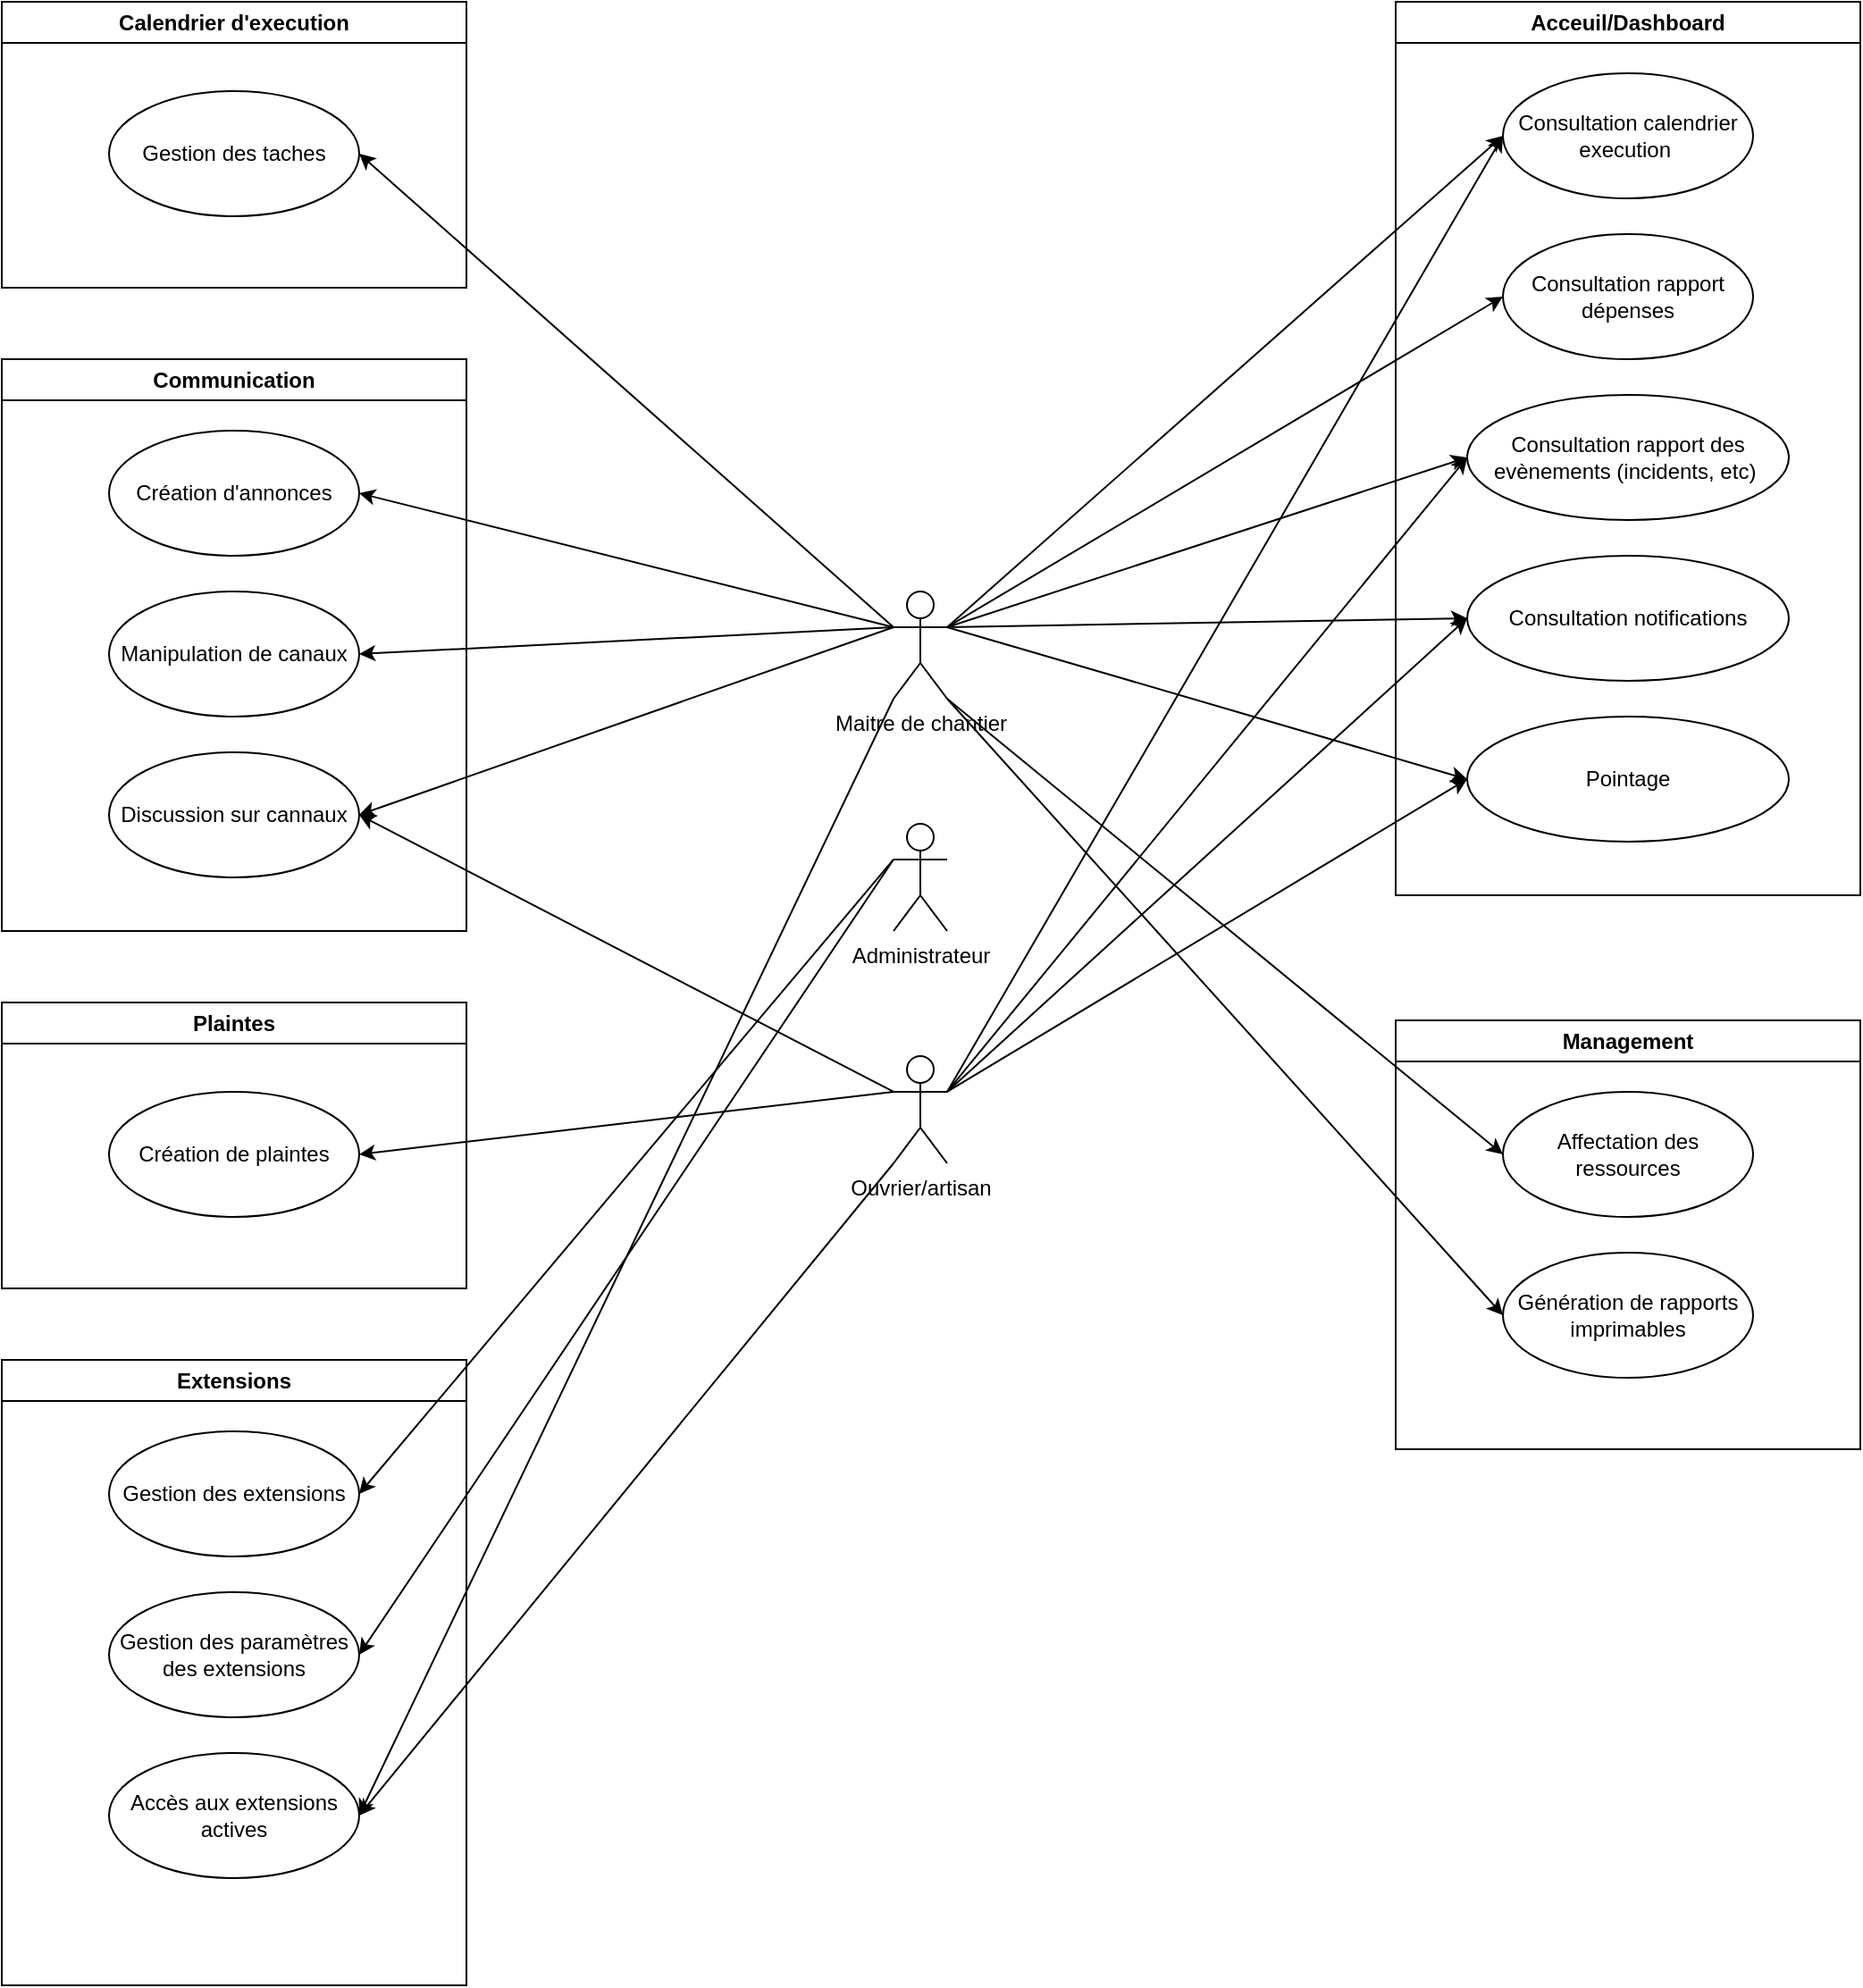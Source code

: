 <mxfile version="24.1.0" type="device">
  <diagram name="Page-1" id="xSXk_mQy7-YViP4SF2ss">
    <mxGraphModel dx="1877" dy="669" grid="1" gridSize="10" guides="1" tooltips="1" connect="1" arrows="1" fold="1" page="1" pageScale="1" pageWidth="827" pageHeight="1169" math="0" shadow="0">
      <root>
        <mxCell id="0" />
        <mxCell id="1" parent="0" />
        <mxCell id="HXB_lvXoreUXw-FKg08y-7" style="rounded=0;orthogonalLoop=1;jettySize=auto;html=1;exitX=1;exitY=0.333;exitDx=0;exitDy=0;exitPerimeter=0;entryX=0;entryY=0.5;entryDx=0;entryDy=0;" parent="1" source="HXB_lvXoreUXw-FKg08y-1" target="HXB_lvXoreUXw-FKg08y-6" edge="1">
          <mxGeometry relative="1" as="geometry" />
        </mxCell>
        <mxCell id="HXB_lvXoreUXw-FKg08y-10" style="rounded=0;orthogonalLoop=1;jettySize=auto;html=1;exitX=1;exitY=0.333;exitDx=0;exitDy=0;exitPerimeter=0;entryX=0;entryY=0.5;entryDx=0;entryDy=0;" parent="1" source="HXB_lvXoreUXw-FKg08y-1" target="HXB_lvXoreUXw-FKg08y-8" edge="1">
          <mxGeometry relative="1" as="geometry" />
        </mxCell>
        <mxCell id="HXB_lvXoreUXw-FKg08y-11" style="rounded=0;orthogonalLoop=1;jettySize=auto;html=1;exitX=1;exitY=0.333;exitDx=0;exitDy=0;exitPerimeter=0;entryX=0;entryY=0.5;entryDx=0;entryDy=0;" parent="1" source="HXB_lvXoreUXw-FKg08y-1" target="HXB_lvXoreUXw-FKg08y-9" edge="1">
          <mxGeometry relative="1" as="geometry" />
        </mxCell>
        <mxCell id="HXB_lvXoreUXw-FKg08y-15" style="rounded=0;orthogonalLoop=1;jettySize=auto;html=1;exitX=0;exitY=0.333;exitDx=0;exitDy=0;exitPerimeter=0;entryX=1;entryY=0.5;entryDx=0;entryDy=0;" parent="1" source="HXB_lvXoreUXw-FKg08y-1" target="HXB_lvXoreUXw-FKg08y-13" edge="1">
          <mxGeometry relative="1" as="geometry" />
        </mxCell>
        <mxCell id="HXB_lvXoreUXw-FKg08y-20" style="rounded=0;orthogonalLoop=1;jettySize=auto;html=1;exitX=0;exitY=0.333;exitDx=0;exitDy=0;exitPerimeter=0;entryX=1;entryY=0.5;entryDx=0;entryDy=0;" parent="1" source="HXB_lvXoreUXw-FKg08y-1" target="HXB_lvXoreUXw-FKg08y-17" edge="1">
          <mxGeometry relative="1" as="geometry" />
        </mxCell>
        <mxCell id="HXB_lvXoreUXw-FKg08y-21" style="rounded=0;orthogonalLoop=1;jettySize=auto;html=1;exitX=0;exitY=0.333;exitDx=0;exitDy=0;exitPerimeter=0;entryX=1;entryY=0.5;entryDx=0;entryDy=0;" parent="1" source="HXB_lvXoreUXw-FKg08y-1" target="HXB_lvXoreUXw-FKg08y-18" edge="1">
          <mxGeometry relative="1" as="geometry" />
        </mxCell>
        <mxCell id="HXB_lvXoreUXw-FKg08y-24" style="rounded=0;orthogonalLoop=1;jettySize=auto;html=1;exitX=0;exitY=0.333;exitDx=0;exitDy=0;exitPerimeter=0;entryX=1;entryY=0.5;entryDx=0;entryDy=0;" parent="1" source="HXB_lvXoreUXw-FKg08y-1" target="HXB_lvXoreUXw-FKg08y-23" edge="1">
          <mxGeometry relative="1" as="geometry" />
        </mxCell>
        <mxCell id="HXB_lvXoreUXw-FKg08y-30" style="rounded=0;orthogonalLoop=1;jettySize=auto;html=1;exitX=1;exitY=0.333;exitDx=0;exitDy=0;exitPerimeter=0;entryX=0;entryY=0.5;entryDx=0;entryDy=0;" parent="1" source="HXB_lvXoreUXw-FKg08y-1" target="HXB_lvXoreUXw-FKg08y-29" edge="1">
          <mxGeometry relative="1" as="geometry" />
        </mxCell>
        <mxCell id="vcAusFXPMB0MK-K-Kp1G-4" style="rounded=0;orthogonalLoop=1;jettySize=auto;html=1;exitX=1;exitY=1;exitDx=0;exitDy=0;exitPerimeter=0;entryX=0;entryY=0.5;entryDx=0;entryDy=0;" parent="1" source="HXB_lvXoreUXw-FKg08y-1" target="vcAusFXPMB0MK-K-Kp1G-2" edge="1">
          <mxGeometry relative="1" as="geometry" />
        </mxCell>
        <mxCell id="vcAusFXPMB0MK-K-Kp1G-12" style="rounded=0;orthogonalLoop=1;jettySize=auto;html=1;exitX=0;exitY=1;exitDx=0;exitDy=0;exitPerimeter=0;entryX=1;entryY=0.5;entryDx=0;entryDy=0;" parent="1" source="HXB_lvXoreUXw-FKg08y-1" target="vcAusFXPMB0MK-K-Kp1G-9" edge="1">
          <mxGeometry relative="1" as="geometry" />
        </mxCell>
        <mxCell id="_xxa8G0hbBn4S-EBgP4v-3" style="rounded=0;orthogonalLoop=1;jettySize=auto;html=1;exitX=1;exitY=1;exitDx=0;exitDy=0;exitPerimeter=0;entryX=0;entryY=0.5;entryDx=0;entryDy=0;" edge="1" parent="1" source="HXB_lvXoreUXw-FKg08y-1" target="_xxa8G0hbBn4S-EBgP4v-2">
          <mxGeometry relative="1" as="geometry" />
        </mxCell>
        <mxCell id="_xxa8G0hbBn4S-EBgP4v-12" style="rounded=0;orthogonalLoop=1;jettySize=auto;html=1;exitX=1;exitY=0.333;exitDx=0;exitDy=0;exitPerimeter=0;entryX=0;entryY=0.5;entryDx=0;entryDy=0;" edge="1" parent="1" source="HXB_lvXoreUXw-FKg08y-1" target="_xxa8G0hbBn4S-EBgP4v-10">
          <mxGeometry relative="1" as="geometry" />
        </mxCell>
        <mxCell id="HXB_lvXoreUXw-FKg08y-1" value="Maitre de chantier" style="shape=umlActor;verticalLabelPosition=bottom;verticalAlign=top;html=1;outlineConnect=0;" parent="1" vertex="1">
          <mxGeometry x="399" y="330" width="30" height="60" as="geometry" />
        </mxCell>
        <mxCell id="HXB_lvXoreUXw-FKg08y-5" value="Acceuil/Dashboard" style="swimlane;whiteSpace=wrap;html=1;" parent="1" vertex="1">
          <mxGeometry x="680" width="260" height="500" as="geometry" />
        </mxCell>
        <mxCell id="HXB_lvXoreUXw-FKg08y-6" value="Consultation calendrier execution&amp;nbsp;" style="ellipse;whiteSpace=wrap;html=1;" parent="HXB_lvXoreUXw-FKg08y-5" vertex="1">
          <mxGeometry x="60" y="40" width="140" height="70" as="geometry" />
        </mxCell>
        <mxCell id="HXB_lvXoreUXw-FKg08y-8" value="Consultation rapport dépenses" style="ellipse;whiteSpace=wrap;html=1;" parent="HXB_lvXoreUXw-FKg08y-5" vertex="1">
          <mxGeometry x="60" y="130" width="140" height="70" as="geometry" />
        </mxCell>
        <mxCell id="HXB_lvXoreUXw-FKg08y-9" value="Consultation rapport des evènements (incidents, etc)&amp;nbsp;" style="ellipse;whiteSpace=wrap;html=1;" parent="HXB_lvXoreUXw-FKg08y-5" vertex="1">
          <mxGeometry x="40" y="220" width="180" height="70" as="geometry" />
        </mxCell>
        <mxCell id="HXB_lvXoreUXw-FKg08y-29" value="Consultation notifications" style="ellipse;whiteSpace=wrap;html=1;" parent="HXB_lvXoreUXw-FKg08y-5" vertex="1">
          <mxGeometry x="40" y="310" width="180" height="70" as="geometry" />
        </mxCell>
        <mxCell id="_xxa8G0hbBn4S-EBgP4v-10" value="Pointage" style="ellipse;whiteSpace=wrap;html=1;" vertex="1" parent="HXB_lvXoreUXw-FKg08y-5">
          <mxGeometry x="40" y="400" width="180" height="70" as="geometry" />
        </mxCell>
        <mxCell id="HXB_lvXoreUXw-FKg08y-12" value="Calendrier d&#39;execution" style="swimlane;whiteSpace=wrap;html=1;" parent="1" vertex="1">
          <mxGeometry x="-100" width="260" height="160" as="geometry" />
        </mxCell>
        <mxCell id="HXB_lvXoreUXw-FKg08y-13" value="Gestion des taches" style="ellipse;whiteSpace=wrap;html=1;" parent="HXB_lvXoreUXw-FKg08y-12" vertex="1">
          <mxGeometry x="60" y="50" width="140" height="70" as="geometry" />
        </mxCell>
        <mxCell id="HXB_lvXoreUXw-FKg08y-16" value="Communication" style="swimlane;whiteSpace=wrap;html=1;" parent="1" vertex="1">
          <mxGeometry x="-100" y="200" width="260" height="320" as="geometry" />
        </mxCell>
        <mxCell id="HXB_lvXoreUXw-FKg08y-17" value="Création d&#39;annonces" style="ellipse;whiteSpace=wrap;html=1;" parent="HXB_lvXoreUXw-FKg08y-16" vertex="1">
          <mxGeometry x="60" y="40" width="140" height="70" as="geometry" />
        </mxCell>
        <mxCell id="HXB_lvXoreUXw-FKg08y-18" value="Discussion sur cannaux" style="ellipse;whiteSpace=wrap;html=1;" parent="HXB_lvXoreUXw-FKg08y-16" vertex="1">
          <mxGeometry x="60" y="220" width="140" height="70" as="geometry" />
        </mxCell>
        <mxCell id="HXB_lvXoreUXw-FKg08y-23" value="Manipulation de canaux" style="ellipse;whiteSpace=wrap;html=1;" parent="HXB_lvXoreUXw-FKg08y-16" vertex="1">
          <mxGeometry x="60" y="130" width="140" height="70" as="geometry" />
        </mxCell>
        <mxCell id="HXB_lvXoreUXw-FKg08y-22" style="rounded=0;orthogonalLoop=1;jettySize=auto;html=1;exitX=0;exitY=0.333;exitDx=0;exitDy=0;exitPerimeter=0;entryX=1;entryY=0.5;entryDx=0;entryDy=0;" parent="1" source="HXB_lvXoreUXw-FKg08y-19" target="HXB_lvXoreUXw-FKg08y-18" edge="1">
          <mxGeometry relative="1" as="geometry" />
        </mxCell>
        <mxCell id="HXB_lvXoreUXw-FKg08y-25" style="rounded=0;orthogonalLoop=1;jettySize=auto;html=1;exitX=1;exitY=0.333;exitDx=0;exitDy=0;exitPerimeter=0;entryX=0;entryY=0.5;entryDx=0;entryDy=0;" parent="1" source="HXB_lvXoreUXw-FKg08y-19" target="HXB_lvXoreUXw-FKg08y-6" edge="1">
          <mxGeometry relative="1" as="geometry" />
        </mxCell>
        <mxCell id="HXB_lvXoreUXw-FKg08y-26" style="rounded=0;orthogonalLoop=1;jettySize=auto;html=1;exitX=1;exitY=0.333;exitDx=0;exitDy=0;exitPerimeter=0;entryX=0;entryY=0.5;entryDx=0;entryDy=0;" parent="1" source="HXB_lvXoreUXw-FKg08y-19" target="HXB_lvXoreUXw-FKg08y-9" edge="1">
          <mxGeometry relative="1" as="geometry" />
        </mxCell>
        <mxCell id="HXB_lvXoreUXw-FKg08y-31" style="rounded=0;orthogonalLoop=1;jettySize=auto;html=1;exitX=1;exitY=0.333;exitDx=0;exitDy=0;exitPerimeter=0;entryX=0;entryY=0.5;entryDx=0;entryDy=0;" parent="1" source="HXB_lvXoreUXw-FKg08y-19" target="HXB_lvXoreUXw-FKg08y-29" edge="1">
          <mxGeometry relative="1" as="geometry" />
        </mxCell>
        <mxCell id="vcAusFXPMB0MK-K-Kp1G-10" style="rounded=0;orthogonalLoop=1;jettySize=auto;html=1;exitX=0;exitY=1;exitDx=0;exitDy=0;exitPerimeter=0;entryX=1;entryY=0.5;entryDx=0;entryDy=0;" parent="1" source="HXB_lvXoreUXw-FKg08y-19" target="vcAusFXPMB0MK-K-Kp1G-9" edge="1">
          <mxGeometry relative="1" as="geometry" />
        </mxCell>
        <mxCell id="_xxa8G0hbBn4S-EBgP4v-9" style="rounded=0;orthogonalLoop=1;jettySize=auto;html=1;exitX=0;exitY=0.333;exitDx=0;exitDy=0;exitPerimeter=0;entryX=1;entryY=0.5;entryDx=0;entryDy=0;" edge="1" parent="1" source="HXB_lvXoreUXw-FKg08y-19" target="_xxa8G0hbBn4S-EBgP4v-8">
          <mxGeometry relative="1" as="geometry" />
        </mxCell>
        <mxCell id="_xxa8G0hbBn4S-EBgP4v-11" style="rounded=0;orthogonalLoop=1;jettySize=auto;html=1;exitX=1;exitY=0.333;exitDx=0;exitDy=0;exitPerimeter=0;entryX=0;entryY=0.5;entryDx=0;entryDy=0;" edge="1" parent="1" source="HXB_lvXoreUXw-FKg08y-19" target="_xxa8G0hbBn4S-EBgP4v-10">
          <mxGeometry relative="1" as="geometry" />
        </mxCell>
        <mxCell id="HXB_lvXoreUXw-FKg08y-19" value="Ouvrier/artisan" style="shape=umlActor;verticalLabelPosition=bottom;verticalAlign=top;html=1;" parent="1" vertex="1">
          <mxGeometry x="399" y="590" width="30" height="60" as="geometry" />
        </mxCell>
        <mxCell id="vcAusFXPMB0MK-K-Kp1G-1" value="Management" style="swimlane;whiteSpace=wrap;html=1;" parent="1" vertex="1">
          <mxGeometry x="680" y="570" width="260" height="240" as="geometry" />
        </mxCell>
        <mxCell id="vcAusFXPMB0MK-K-Kp1G-2" value="Affectation des ressources" style="ellipse;whiteSpace=wrap;html=1;" parent="vcAusFXPMB0MK-K-Kp1G-1" vertex="1">
          <mxGeometry x="60" y="40" width="140" height="70" as="geometry" />
        </mxCell>
        <mxCell id="_xxa8G0hbBn4S-EBgP4v-2" value="Génération de rapports imprimables" style="ellipse;whiteSpace=wrap;html=1;" vertex="1" parent="vcAusFXPMB0MK-K-Kp1G-1">
          <mxGeometry x="60" y="130" width="140" height="70" as="geometry" />
        </mxCell>
        <mxCell id="vcAusFXPMB0MK-K-Kp1G-6" value="Extensions" style="swimlane;whiteSpace=wrap;html=1;" parent="1" vertex="1">
          <mxGeometry x="-100" y="760" width="260" height="350" as="geometry" />
        </mxCell>
        <mxCell id="vcAusFXPMB0MK-K-Kp1G-7" value="Gestion des extensions" style="ellipse;whiteSpace=wrap;html=1;" parent="vcAusFXPMB0MK-K-Kp1G-6" vertex="1">
          <mxGeometry x="60" y="40" width="140" height="70" as="geometry" />
        </mxCell>
        <mxCell id="vcAusFXPMB0MK-K-Kp1G-8" value="Gestion des paramètres des extensions" style="ellipse;whiteSpace=wrap;html=1;" parent="vcAusFXPMB0MK-K-Kp1G-6" vertex="1">
          <mxGeometry x="60" y="130" width="140" height="70" as="geometry" />
        </mxCell>
        <mxCell id="vcAusFXPMB0MK-K-Kp1G-9" value="Accès aux extensions actives" style="ellipse;whiteSpace=wrap;html=1;" parent="vcAusFXPMB0MK-K-Kp1G-6" vertex="1">
          <mxGeometry x="60" y="220" width="140" height="70" as="geometry" />
        </mxCell>
        <mxCell id="_xxa8G0hbBn4S-EBgP4v-5" style="rounded=0;orthogonalLoop=1;jettySize=auto;html=1;exitX=0;exitY=0.333;exitDx=0;exitDy=0;exitPerimeter=0;entryX=1;entryY=0.5;entryDx=0;entryDy=0;" edge="1" parent="1" source="_xxa8G0hbBn4S-EBgP4v-4" target="vcAusFXPMB0MK-K-Kp1G-8">
          <mxGeometry relative="1" as="geometry" />
        </mxCell>
        <mxCell id="_xxa8G0hbBn4S-EBgP4v-6" style="rounded=0;orthogonalLoop=1;jettySize=auto;html=1;exitX=0;exitY=0.333;exitDx=0;exitDy=0;exitPerimeter=0;entryX=1;entryY=0.5;entryDx=0;entryDy=0;" edge="1" parent="1" source="_xxa8G0hbBn4S-EBgP4v-4" target="vcAusFXPMB0MK-K-Kp1G-7">
          <mxGeometry relative="1" as="geometry" />
        </mxCell>
        <mxCell id="_xxa8G0hbBn4S-EBgP4v-4" value="Administrateur" style="shape=umlActor;verticalLabelPosition=bottom;verticalAlign=top;html=1;" vertex="1" parent="1">
          <mxGeometry x="399" y="460" width="30" height="60" as="geometry" />
        </mxCell>
        <mxCell id="_xxa8G0hbBn4S-EBgP4v-7" value="Plaintes" style="swimlane;whiteSpace=wrap;html=1;" vertex="1" parent="1">
          <mxGeometry x="-100" y="560" width="260" height="160" as="geometry" />
        </mxCell>
        <mxCell id="_xxa8G0hbBn4S-EBgP4v-8" value="Création de plaintes" style="ellipse;whiteSpace=wrap;html=1;" vertex="1" parent="_xxa8G0hbBn4S-EBgP4v-7">
          <mxGeometry x="60" y="50" width="140" height="70" as="geometry" />
        </mxCell>
      </root>
    </mxGraphModel>
  </diagram>
</mxfile>
